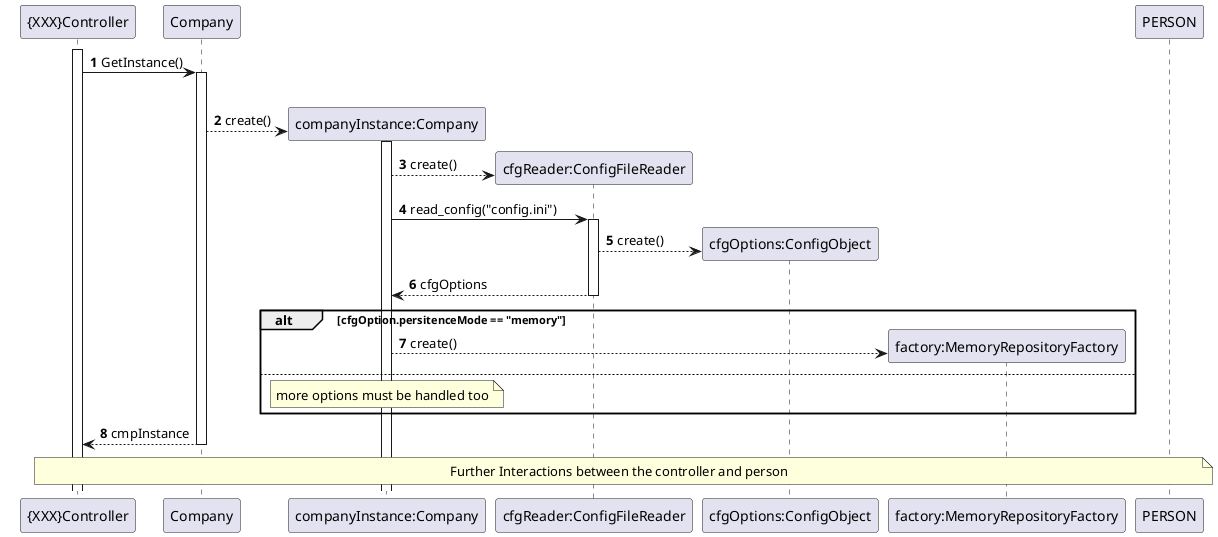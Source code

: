 @startuml
'https://plantuml.com/sequence-diagram

autoactivate on
autonumber

participant "{XXX}Controller" as CTRL
participant "Company" as CMP
participant "companyInstance:Company" as CMPOBJ
participant "cfgReader:ConfigFileReader" as READER
participant "cfgOptions:ConfigObject" as CFG
participant "factory:MemoryRepositoryFactory" as MEM_FACTORY
activate CTRL

CTRL -> CMP: GetInstance()
opt cmpInstance == null
CMP -->CMPOBJ**: create()
activate CMPOBJ
CMPOBJ --> READER**:create()
CMPOBJ -> READER: read_config("config.ini")
READER --> CFG**: create()
READER --> CMPOBJ: cfgOptions

alt cfgOption.persitenceMode == "memory"
CMPOBJ --> MEM_FACTORY**: create()
else
note over CMPOBJ: more options must be handled too
end
CMP --> CTRL: cmpInstance

note over CTRL, PERSON : Further Interactions between the controller and person
@enduml